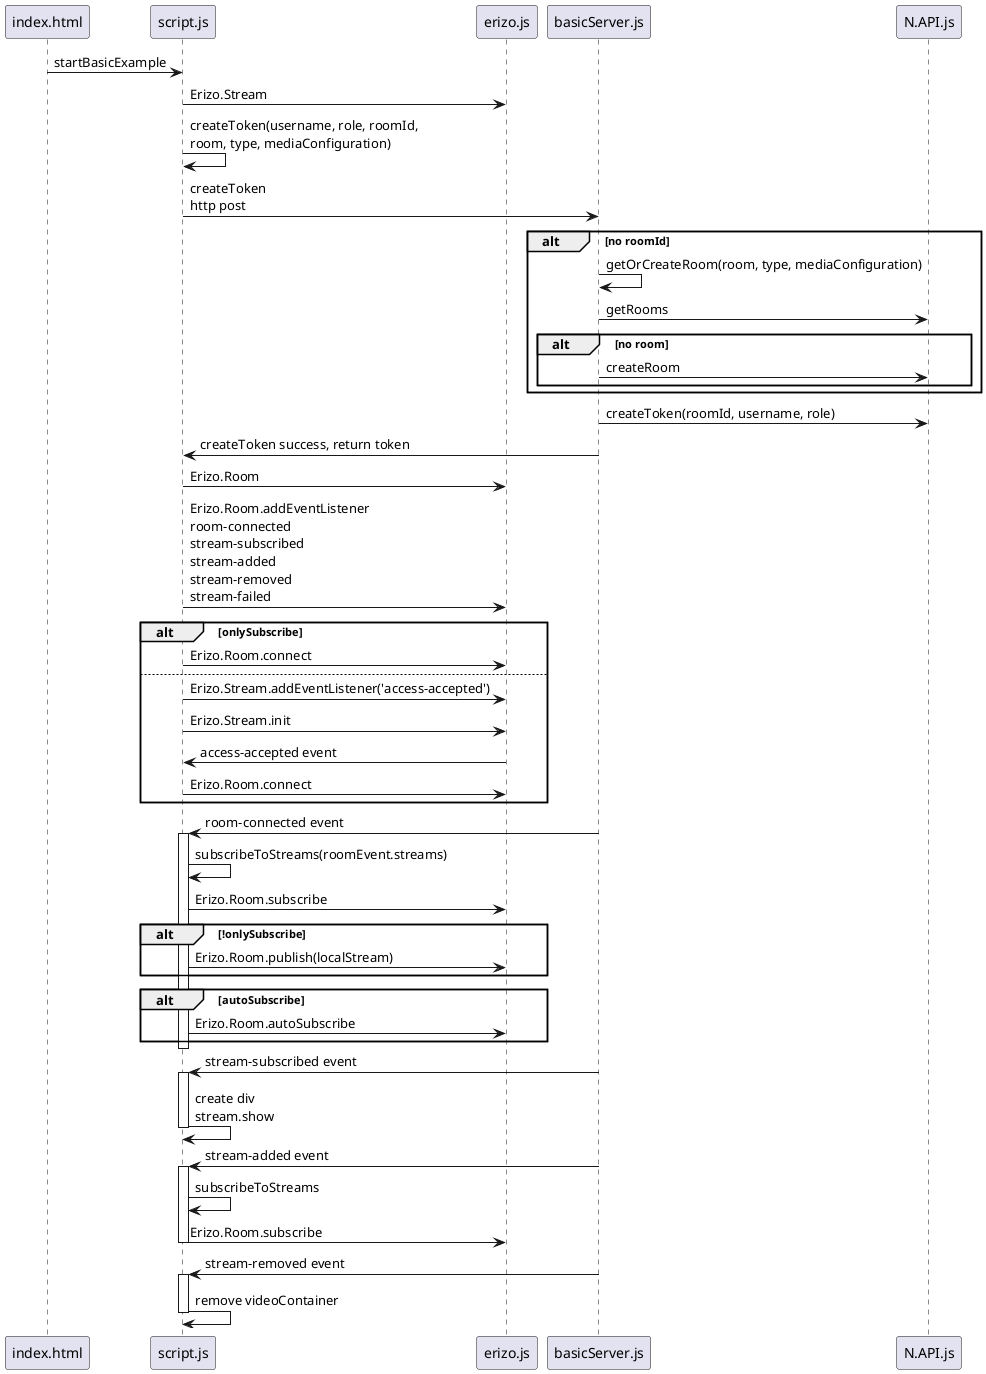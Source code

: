 @startuml licode_basic_demo_seq

index.html -> script.js : startBasicExample
script.js -> erizo.js : Erizo.Stream
script.js -> script.js : createToken(username, role, roomId, \nroom, type, mediaConfiguration)
script.js -> basicServer.js : createToken \nhttp post
alt no roomId
    basicServer.js -> basicServer.js : getOrCreateRoom(room, type, mediaConfiguration)
    basicServer.js -> N.API.js : getRooms
    alt no room
        basicServer.js -> N.API.js : createRoom
    end
end
basicServer.js -> N.API.js : createToken(roomId, username, role)
basicServer.js -> script.js : createToken success, return token
script.js -> erizo.js : Erizo.Room
script.js -> erizo.js : Erizo.Room.addEventListener \nroom-connected \nstream-subscribed \nstream-added \nstream-removed \nstream-failed
alt onlySubscribe
    script.js -> erizo.js : Erizo.Room.connect
else
    script.js -> erizo.js : Erizo.Stream.addEventListener('access-accepted')
    script.js -> erizo.js : Erizo.Stream.init
    erizo.js ->  script.js: access-accepted event
    script.js -> erizo.js : Erizo.Room.connect
end
basicServer.js -> script.js : room-connected event
activate script.js
script.js -> script.js : subscribeToStreams(roomEvent.streams)
script.js -> erizo.js : Erizo.Room.subscribe
alt !onlySubscribe
    script.js -> erizo.js : Erizo.Room.publish(localStream)
end
alt autoSubscribe
    script.js -> erizo.js : Erizo.Room.autoSubscribe
end
deactivate script.js
basicServer.js -> script.js : stream-subscribed event
activate script.js
script.js -> script.js : create div \nstream.show
deactivate script.js
basicServer.js -> script.js : stream-added event
activate script.js
script.js -> script.js : subscribeToStreams
script.js -> erizo.js : Erizo.Room.subscribe
deactivate script.js
basicServer.js -> script.js : stream-removed event
activate script.js
script.js -> script.js : remove videoContainer
deactivate script.js

@enduml